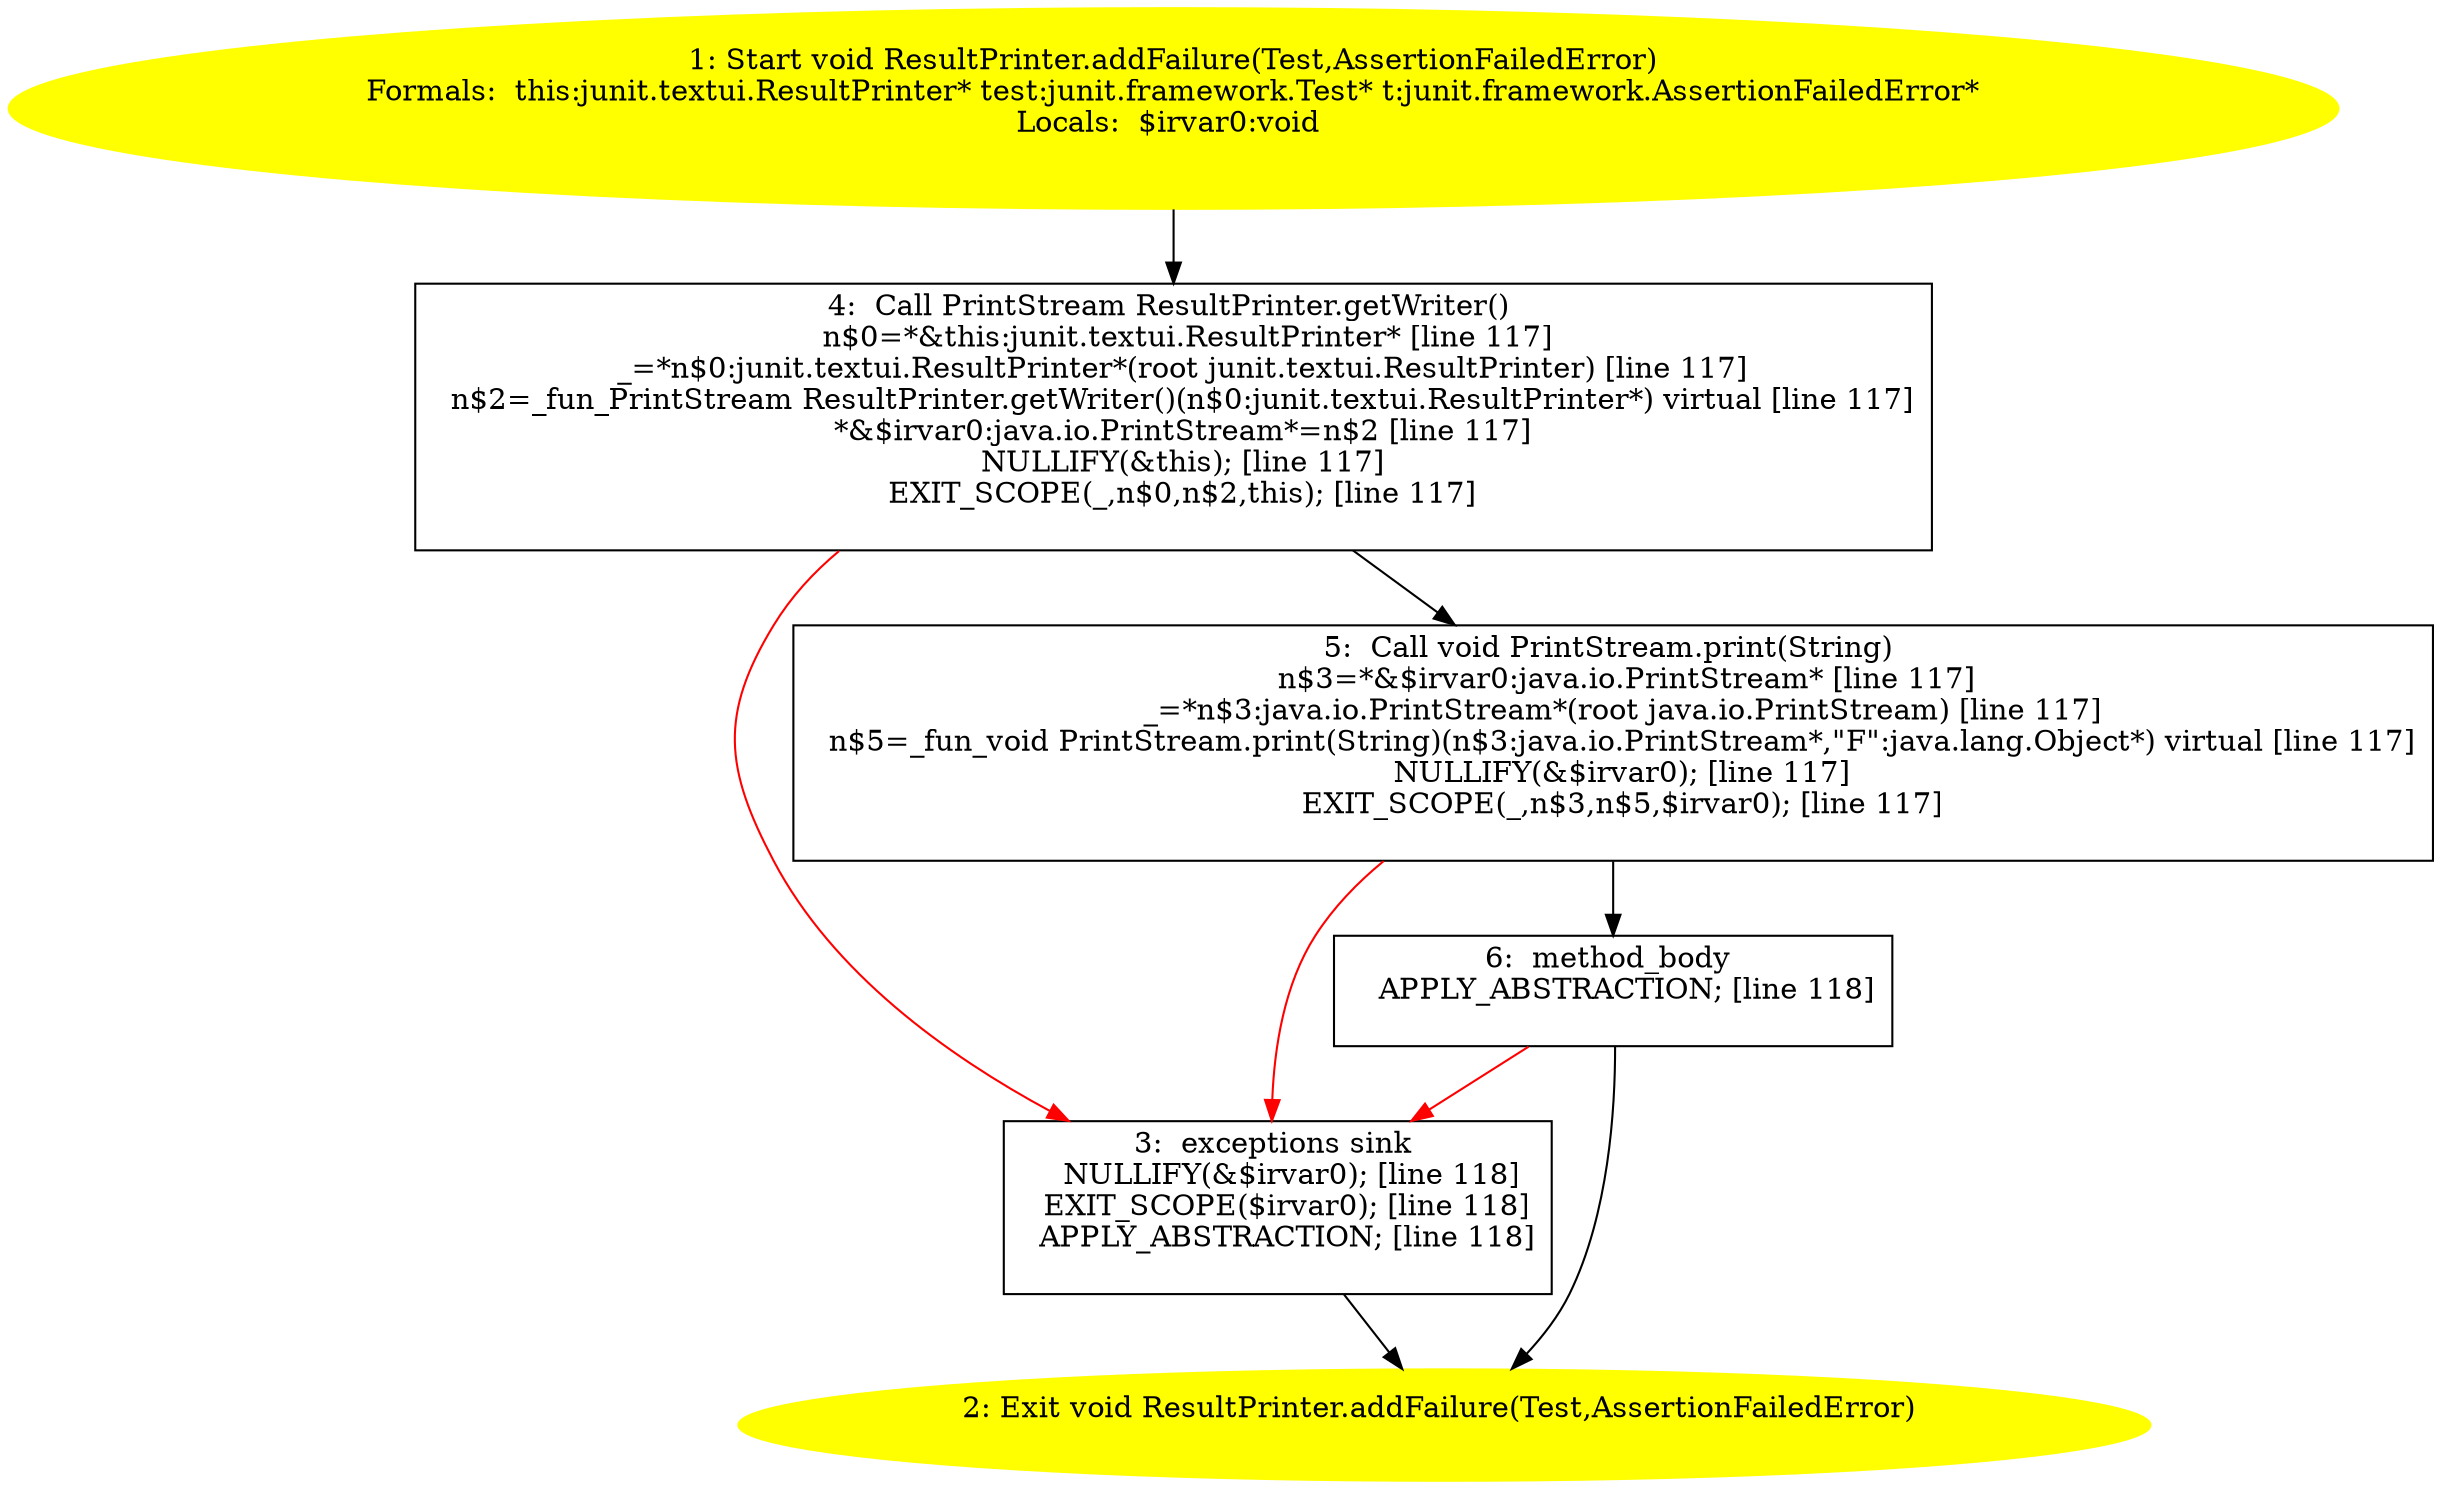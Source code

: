/* @generated */
digraph cfg {
"junit.textui.ResultPrinter.addFailure(junit.framework.Test,junit.framework.AssertionFailedError):voi.30a21dc11d37d0f2ad5c1010a6c16cdc_1" [label="1: Start void ResultPrinter.addFailure(Test,AssertionFailedError)\nFormals:  this:junit.textui.ResultPrinter* test:junit.framework.Test* t:junit.framework.AssertionFailedError*\nLocals:  $irvar0:void \n  " color=yellow style=filled]
	

	 "junit.textui.ResultPrinter.addFailure(junit.framework.Test,junit.framework.AssertionFailedError):voi.30a21dc11d37d0f2ad5c1010a6c16cdc_1" -> "junit.textui.ResultPrinter.addFailure(junit.framework.Test,junit.framework.AssertionFailedError):voi.30a21dc11d37d0f2ad5c1010a6c16cdc_4" ;
"junit.textui.ResultPrinter.addFailure(junit.framework.Test,junit.framework.AssertionFailedError):voi.30a21dc11d37d0f2ad5c1010a6c16cdc_2" [label="2: Exit void ResultPrinter.addFailure(Test,AssertionFailedError) \n  " color=yellow style=filled]
	

"junit.textui.ResultPrinter.addFailure(junit.framework.Test,junit.framework.AssertionFailedError):voi.30a21dc11d37d0f2ad5c1010a6c16cdc_3" [label="3:  exceptions sink \n   NULLIFY(&$irvar0); [line 118]\n  EXIT_SCOPE($irvar0); [line 118]\n  APPLY_ABSTRACTION; [line 118]\n " shape="box"]
	

	 "junit.textui.ResultPrinter.addFailure(junit.framework.Test,junit.framework.AssertionFailedError):voi.30a21dc11d37d0f2ad5c1010a6c16cdc_3" -> "junit.textui.ResultPrinter.addFailure(junit.framework.Test,junit.framework.AssertionFailedError):voi.30a21dc11d37d0f2ad5c1010a6c16cdc_2" ;
"junit.textui.ResultPrinter.addFailure(junit.framework.Test,junit.framework.AssertionFailedError):voi.30a21dc11d37d0f2ad5c1010a6c16cdc_4" [label="4:  Call PrintStream ResultPrinter.getWriter() \n   n$0=*&this:junit.textui.ResultPrinter* [line 117]\n  _=*n$0:junit.textui.ResultPrinter*(root junit.textui.ResultPrinter) [line 117]\n  n$2=_fun_PrintStream ResultPrinter.getWriter()(n$0:junit.textui.ResultPrinter*) virtual [line 117]\n  *&$irvar0:java.io.PrintStream*=n$2 [line 117]\n  NULLIFY(&this); [line 117]\n  EXIT_SCOPE(_,n$0,n$2,this); [line 117]\n " shape="box"]
	

	 "junit.textui.ResultPrinter.addFailure(junit.framework.Test,junit.framework.AssertionFailedError):voi.30a21dc11d37d0f2ad5c1010a6c16cdc_4" -> "junit.textui.ResultPrinter.addFailure(junit.framework.Test,junit.framework.AssertionFailedError):voi.30a21dc11d37d0f2ad5c1010a6c16cdc_5" ;
	 "junit.textui.ResultPrinter.addFailure(junit.framework.Test,junit.framework.AssertionFailedError):voi.30a21dc11d37d0f2ad5c1010a6c16cdc_4" -> "junit.textui.ResultPrinter.addFailure(junit.framework.Test,junit.framework.AssertionFailedError):voi.30a21dc11d37d0f2ad5c1010a6c16cdc_3" [color="red" ];
"junit.textui.ResultPrinter.addFailure(junit.framework.Test,junit.framework.AssertionFailedError):voi.30a21dc11d37d0f2ad5c1010a6c16cdc_5" [label="5:  Call void PrintStream.print(String) \n   n$3=*&$irvar0:java.io.PrintStream* [line 117]\n  _=*n$3:java.io.PrintStream*(root java.io.PrintStream) [line 117]\n  n$5=_fun_void PrintStream.print(String)(n$3:java.io.PrintStream*,\"F\":java.lang.Object*) virtual [line 117]\n  NULLIFY(&$irvar0); [line 117]\n  EXIT_SCOPE(_,n$3,n$5,$irvar0); [line 117]\n " shape="box"]
	

	 "junit.textui.ResultPrinter.addFailure(junit.framework.Test,junit.framework.AssertionFailedError):voi.30a21dc11d37d0f2ad5c1010a6c16cdc_5" -> "junit.textui.ResultPrinter.addFailure(junit.framework.Test,junit.framework.AssertionFailedError):voi.30a21dc11d37d0f2ad5c1010a6c16cdc_6" ;
	 "junit.textui.ResultPrinter.addFailure(junit.framework.Test,junit.framework.AssertionFailedError):voi.30a21dc11d37d0f2ad5c1010a6c16cdc_5" -> "junit.textui.ResultPrinter.addFailure(junit.framework.Test,junit.framework.AssertionFailedError):voi.30a21dc11d37d0f2ad5c1010a6c16cdc_3" [color="red" ];
"junit.textui.ResultPrinter.addFailure(junit.framework.Test,junit.framework.AssertionFailedError):voi.30a21dc11d37d0f2ad5c1010a6c16cdc_6" [label="6:  method_body \n   APPLY_ABSTRACTION; [line 118]\n " shape="box"]
	

	 "junit.textui.ResultPrinter.addFailure(junit.framework.Test,junit.framework.AssertionFailedError):voi.30a21dc11d37d0f2ad5c1010a6c16cdc_6" -> "junit.textui.ResultPrinter.addFailure(junit.framework.Test,junit.framework.AssertionFailedError):voi.30a21dc11d37d0f2ad5c1010a6c16cdc_2" ;
	 "junit.textui.ResultPrinter.addFailure(junit.framework.Test,junit.framework.AssertionFailedError):voi.30a21dc11d37d0f2ad5c1010a6c16cdc_6" -> "junit.textui.ResultPrinter.addFailure(junit.framework.Test,junit.framework.AssertionFailedError):voi.30a21dc11d37d0f2ad5c1010a6c16cdc_3" [color="red" ];
}
